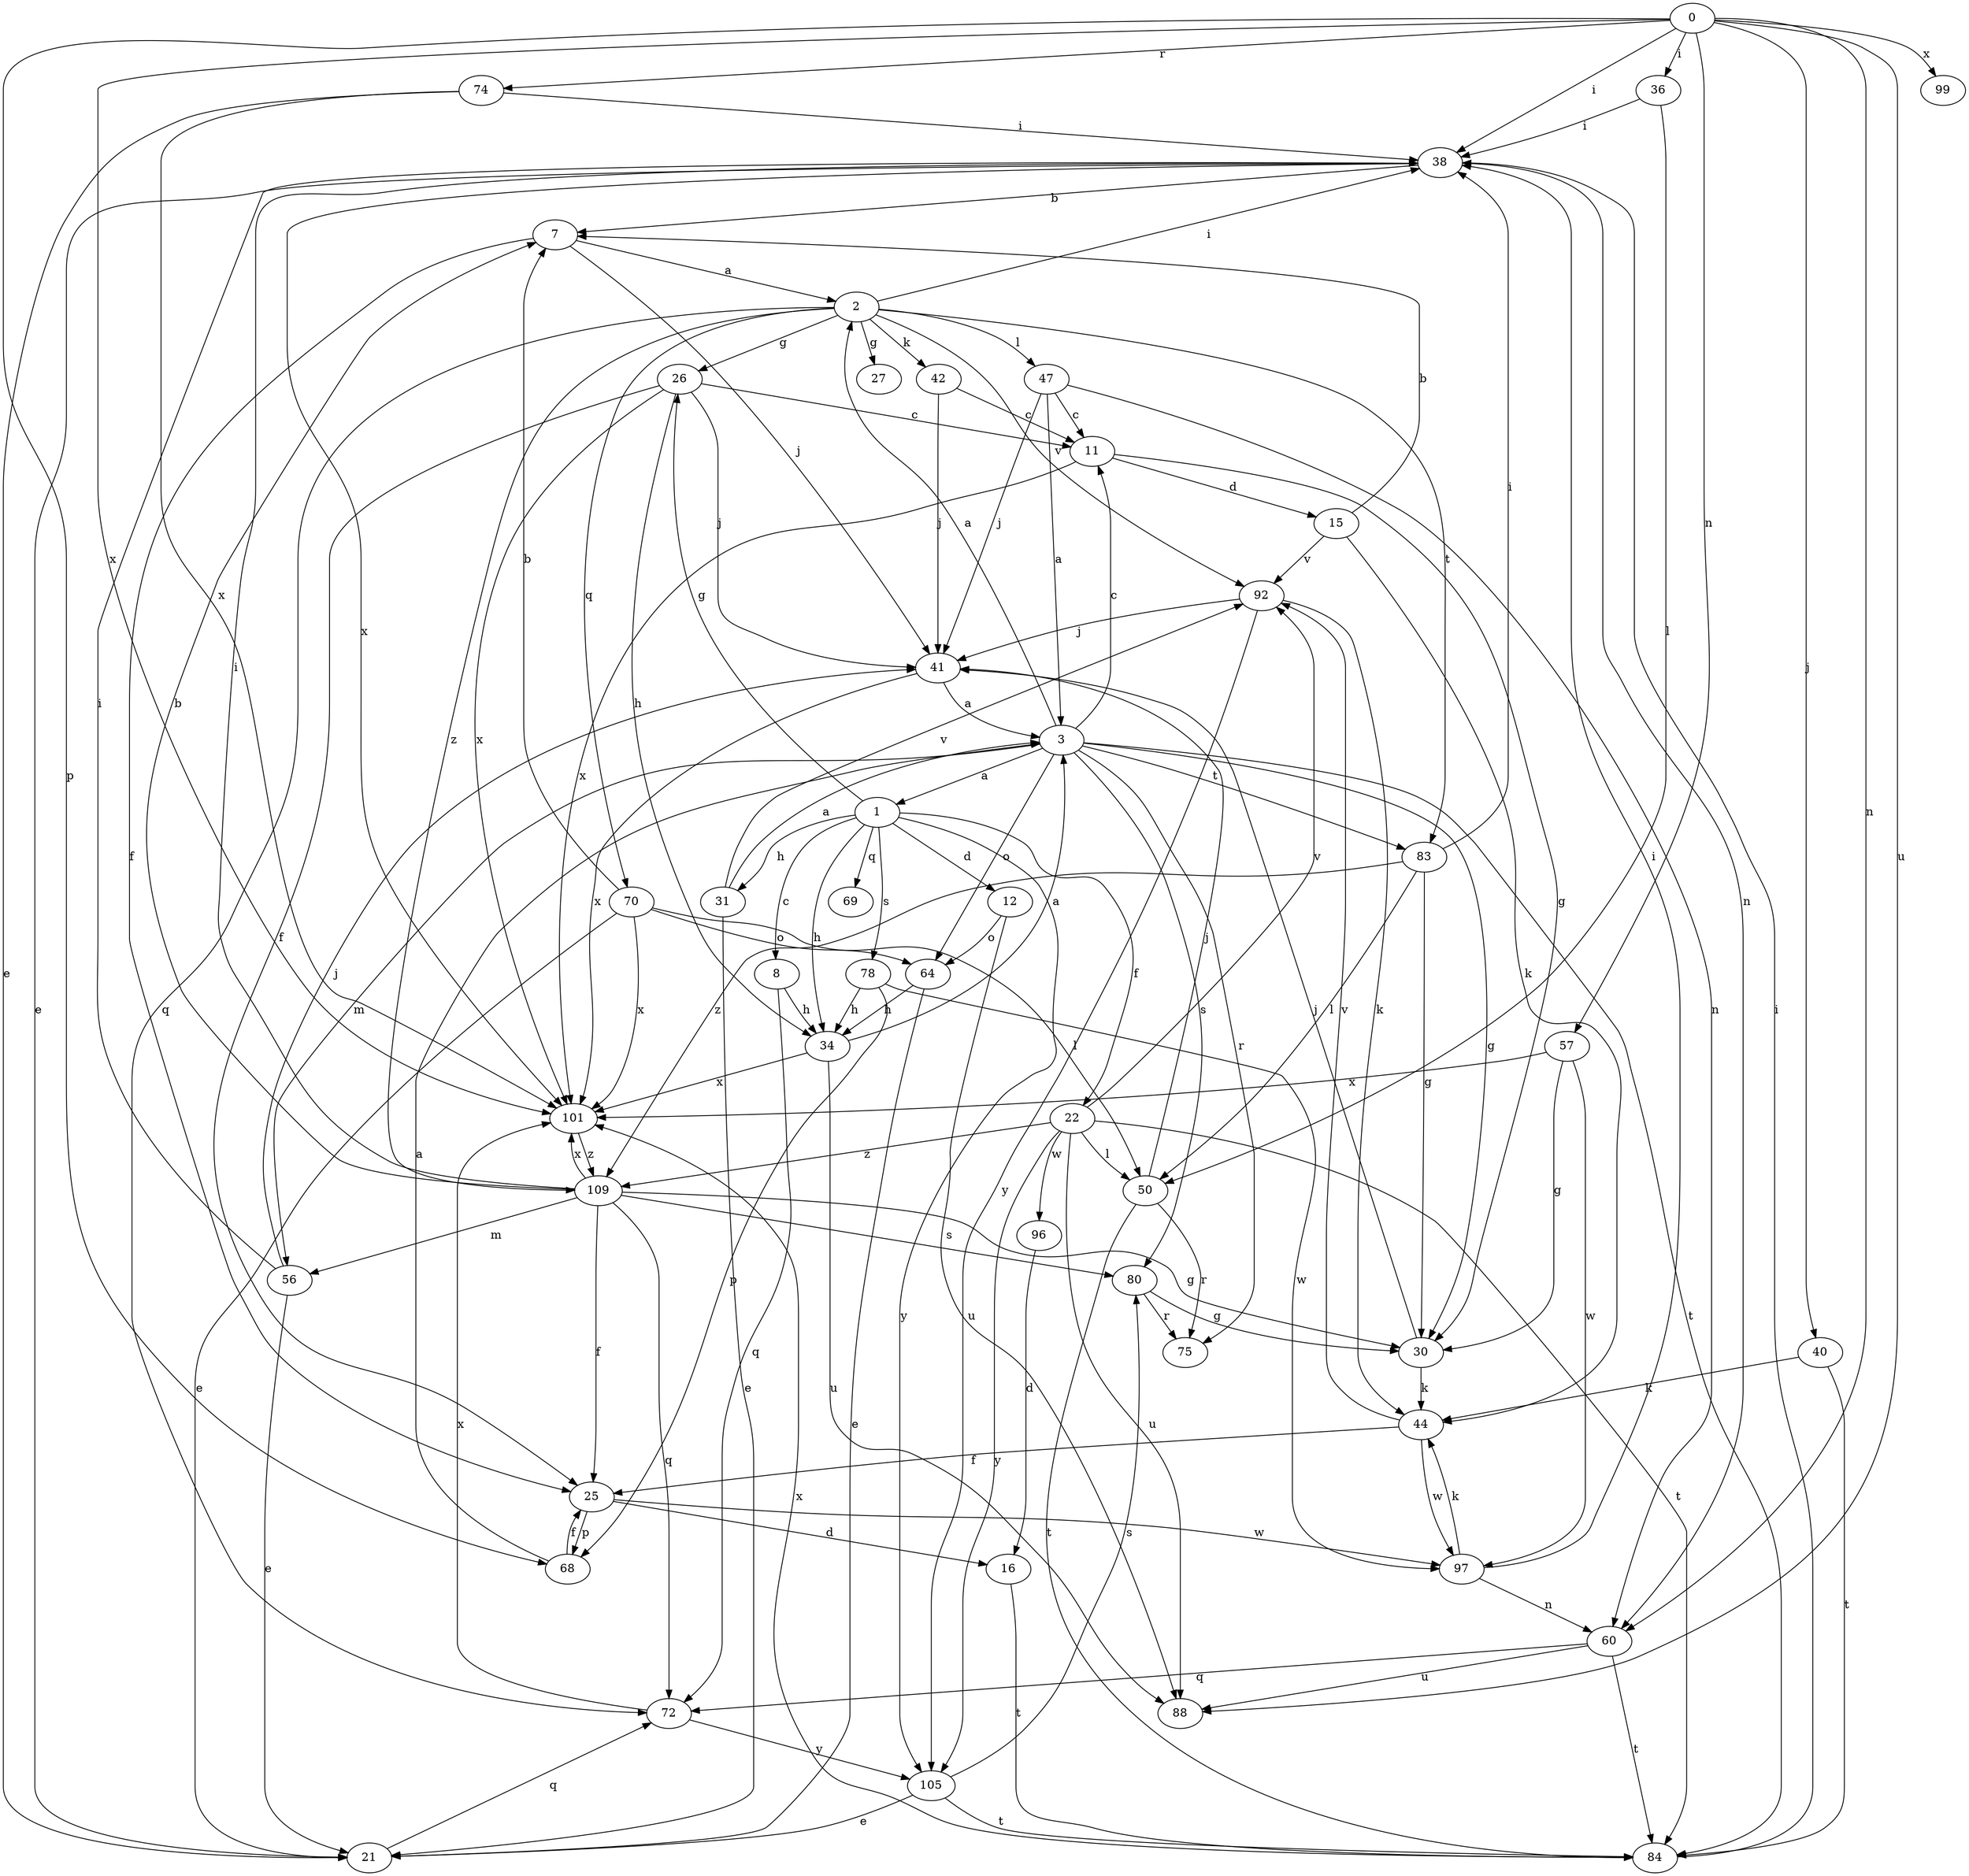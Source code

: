 strict digraph  {
0;
1;
2;
3;
7;
8;
11;
12;
15;
16;
21;
22;
25;
26;
27;
30;
31;
34;
36;
38;
40;
41;
42;
44;
47;
50;
56;
57;
60;
64;
68;
69;
70;
72;
74;
75;
78;
80;
83;
84;
88;
92;
96;
97;
99;
101;
105;
109;
0 -> 36  [label=i];
0 -> 38  [label=i];
0 -> 40  [label=j];
0 -> 57  [label=n];
0 -> 60  [label=n];
0 -> 68  [label=p];
0 -> 74  [label=r];
0 -> 88  [label=u];
0 -> 99  [label=x];
0 -> 101  [label=x];
1 -> 8  [label=c];
1 -> 12  [label=d];
1 -> 22  [label=f];
1 -> 26  [label=g];
1 -> 31  [label=h];
1 -> 34  [label=h];
1 -> 69  [label=q];
1 -> 78  [label=s];
1 -> 105  [label=y];
2 -> 26  [label=g];
2 -> 27  [label=g];
2 -> 38  [label=i];
2 -> 42  [label=k];
2 -> 47  [label=l];
2 -> 70  [label=q];
2 -> 72  [label=q];
2 -> 83  [label=t];
2 -> 92  [label=v];
2 -> 109  [label=z];
3 -> 1  [label=a];
3 -> 2  [label=a];
3 -> 11  [label=c];
3 -> 30  [label=g];
3 -> 56  [label=m];
3 -> 64  [label=o];
3 -> 75  [label=r];
3 -> 80  [label=s];
3 -> 83  [label=t];
3 -> 84  [label=t];
7 -> 2  [label=a];
7 -> 25  [label=f];
7 -> 41  [label=j];
8 -> 34  [label=h];
8 -> 72  [label=q];
11 -> 15  [label=d];
11 -> 30  [label=g];
11 -> 101  [label=x];
12 -> 64  [label=o];
12 -> 88  [label=u];
15 -> 7  [label=b];
15 -> 44  [label=k];
15 -> 92  [label=v];
16 -> 84  [label=t];
21 -> 72  [label=q];
22 -> 50  [label=l];
22 -> 84  [label=t];
22 -> 88  [label=u];
22 -> 92  [label=v];
22 -> 96  [label=w];
22 -> 105  [label=y];
22 -> 109  [label=z];
25 -> 16  [label=d];
25 -> 68  [label=p];
25 -> 97  [label=w];
26 -> 11  [label=c];
26 -> 25  [label=f];
26 -> 34  [label=h];
26 -> 41  [label=j];
26 -> 101  [label=x];
30 -> 41  [label=j];
30 -> 44  [label=k];
31 -> 3  [label=a];
31 -> 21  [label=e];
31 -> 92  [label=v];
34 -> 3  [label=a];
34 -> 88  [label=u];
34 -> 101  [label=x];
36 -> 38  [label=i];
36 -> 50  [label=l];
38 -> 7  [label=b];
38 -> 21  [label=e];
38 -> 60  [label=n];
38 -> 101  [label=x];
40 -> 44  [label=k];
40 -> 84  [label=t];
41 -> 3  [label=a];
41 -> 101  [label=x];
42 -> 11  [label=c];
42 -> 41  [label=j];
44 -> 25  [label=f];
44 -> 92  [label=v];
44 -> 97  [label=w];
47 -> 3  [label=a];
47 -> 11  [label=c];
47 -> 41  [label=j];
47 -> 60  [label=n];
50 -> 41  [label=j];
50 -> 75  [label=r];
50 -> 84  [label=t];
56 -> 21  [label=e];
56 -> 38  [label=i];
56 -> 41  [label=j];
57 -> 30  [label=g];
57 -> 97  [label=w];
57 -> 101  [label=x];
60 -> 72  [label=q];
60 -> 84  [label=t];
60 -> 88  [label=u];
64 -> 21  [label=e];
64 -> 34  [label=h];
68 -> 3  [label=a];
68 -> 25  [label=f];
70 -> 7  [label=b];
70 -> 21  [label=e];
70 -> 50  [label=l];
70 -> 64  [label=o];
70 -> 101  [label=x];
72 -> 101  [label=x];
72 -> 105  [label=y];
74 -> 21  [label=e];
74 -> 38  [label=i];
74 -> 101  [label=x];
78 -> 34  [label=h];
78 -> 68  [label=p];
78 -> 97  [label=w];
80 -> 30  [label=g];
80 -> 75  [label=r];
83 -> 30  [label=g];
83 -> 38  [label=i];
83 -> 50  [label=l];
83 -> 109  [label=z];
84 -> 38  [label=i];
84 -> 101  [label=x];
92 -> 41  [label=j];
92 -> 44  [label=k];
92 -> 105  [label=y];
96 -> 16  [label=d];
97 -> 38  [label=i];
97 -> 44  [label=k];
97 -> 60  [label=n];
101 -> 109  [label=z];
105 -> 21  [label=e];
105 -> 80  [label=s];
105 -> 84  [label=t];
109 -> 7  [label=b];
109 -> 25  [label=f];
109 -> 30  [label=g];
109 -> 38  [label=i];
109 -> 56  [label=m];
109 -> 72  [label=q];
109 -> 80  [label=s];
109 -> 101  [label=x];
}
